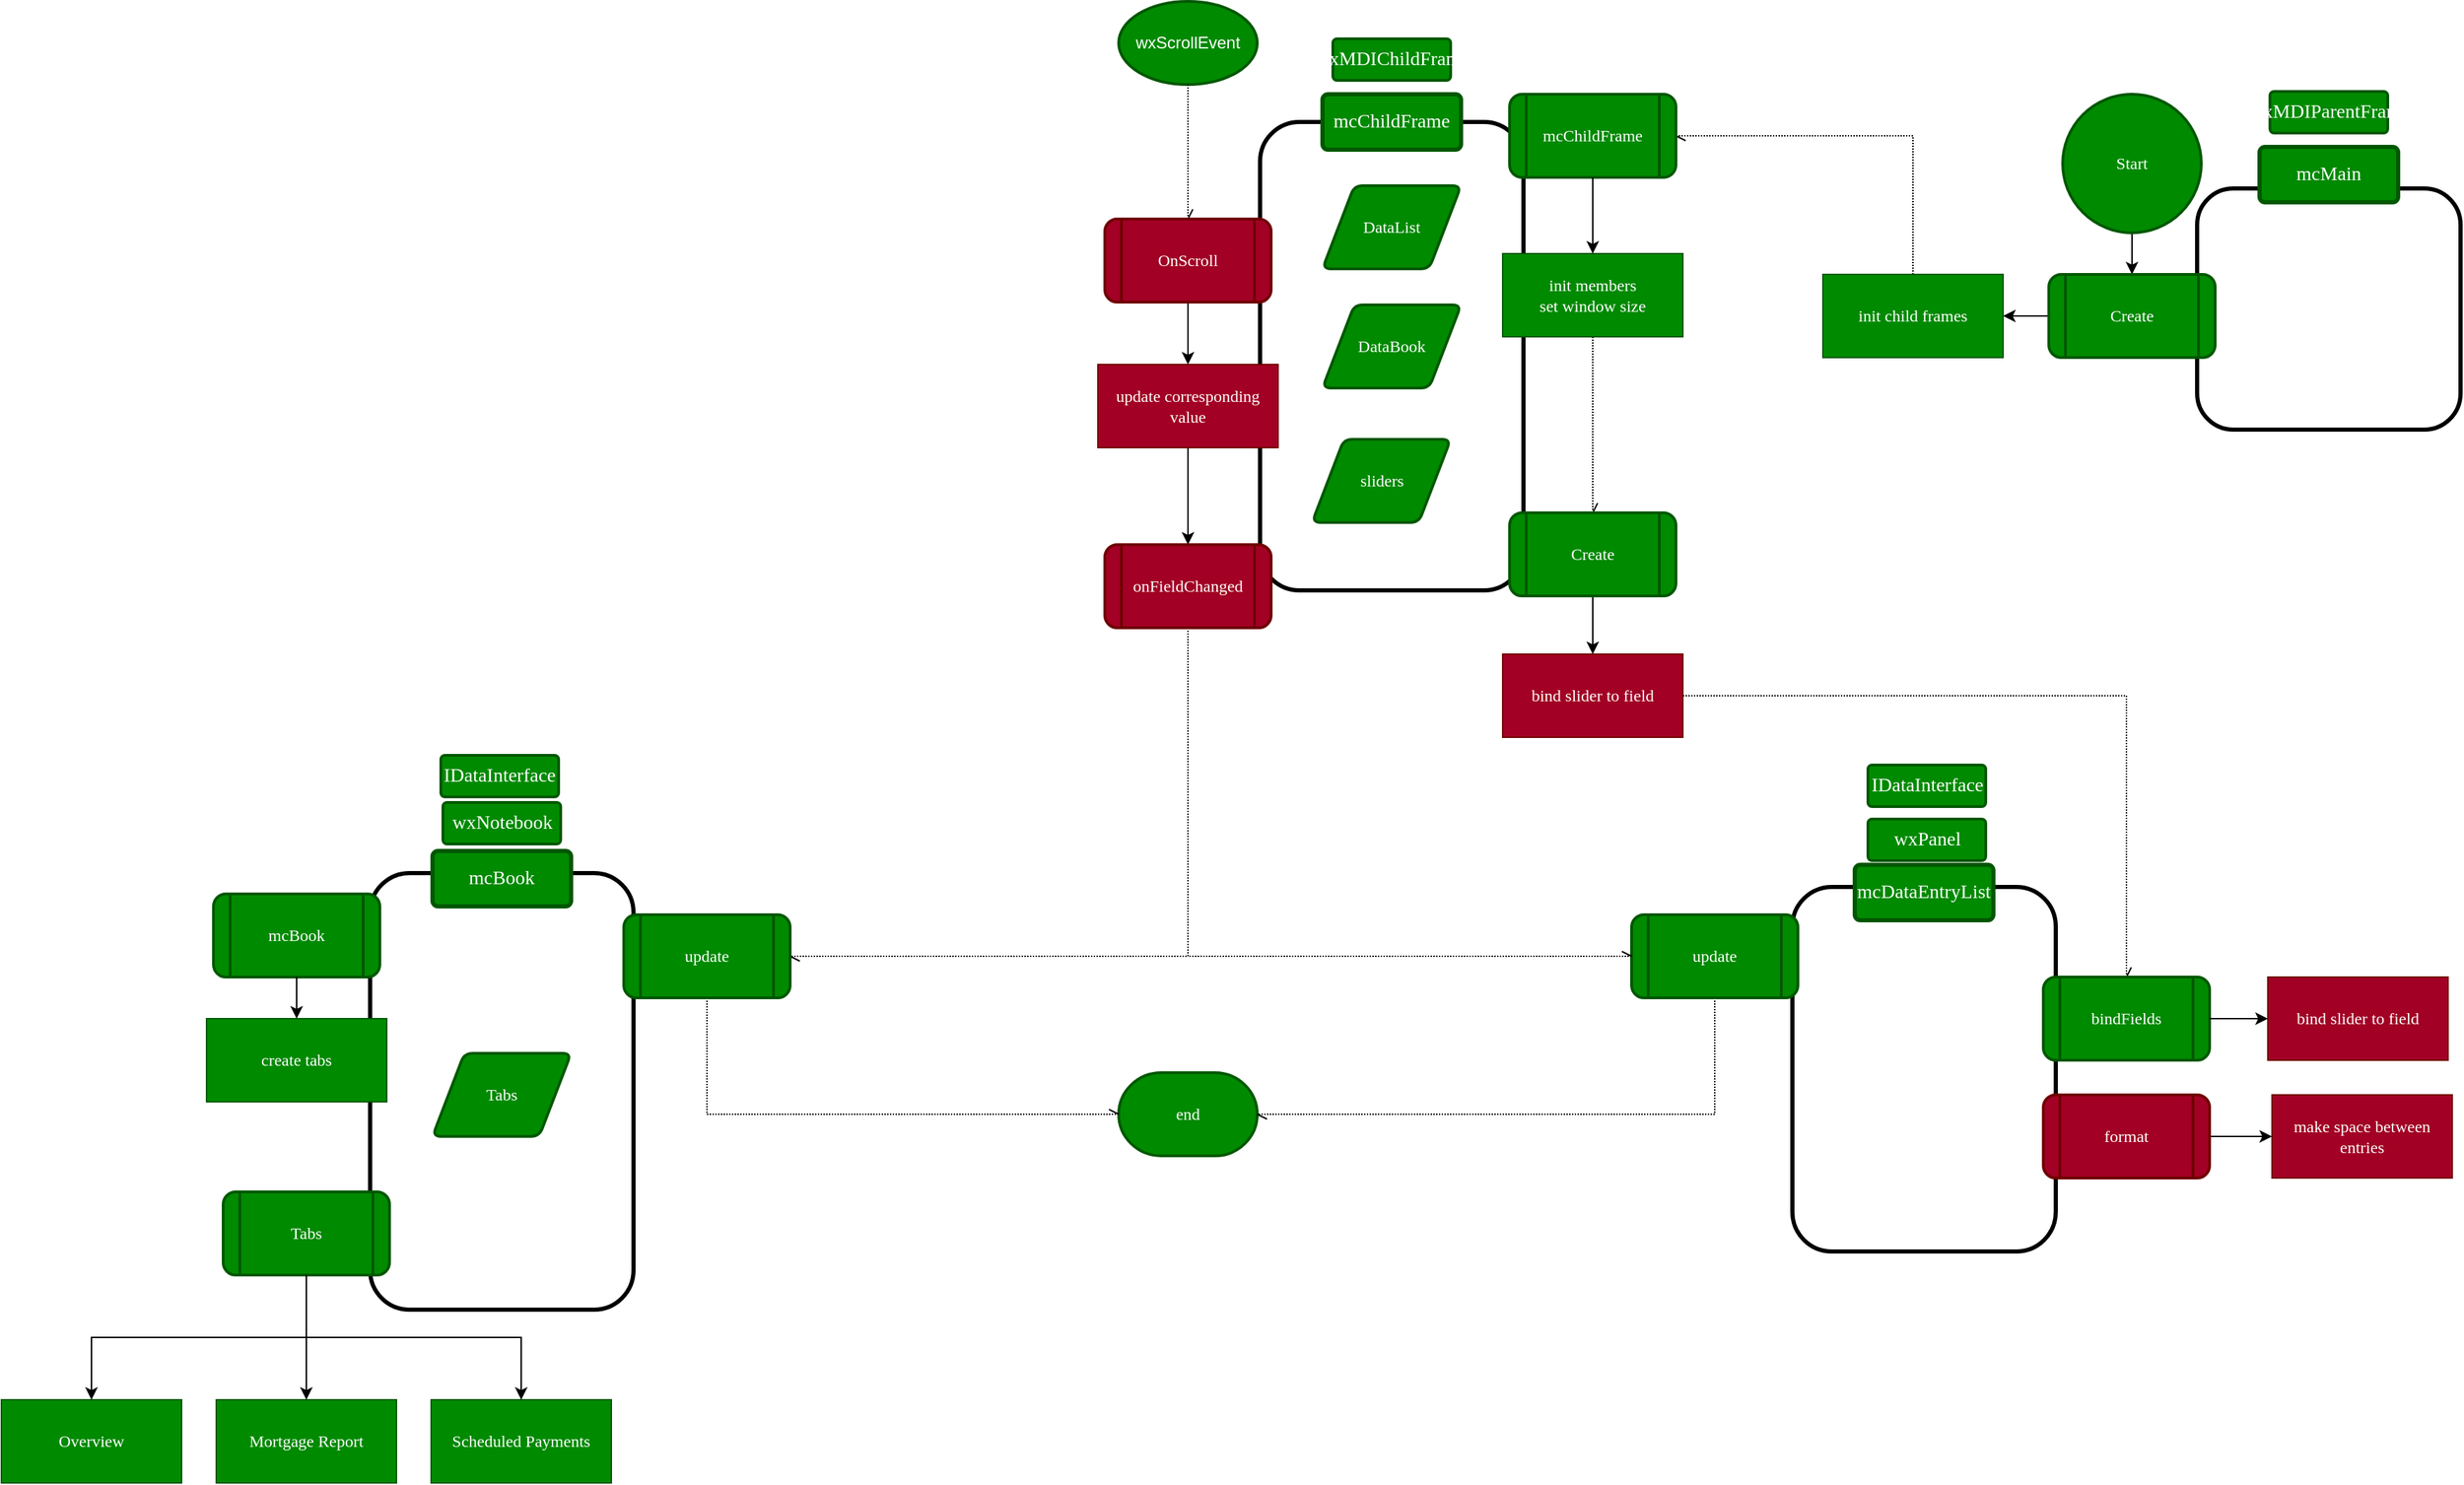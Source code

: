 <mxfile version="16.5.1" type="device"><diagram id="4u5bkuqh8i6XdxuR7M9z" name="Page-1"><mxGraphModel dx="1818" dy="2370" grid="0" gridSize="10" guides="1" tooltips="1" connect="1" arrows="1" fold="1" page="0" pageScale="1" pageWidth="850" pageHeight="1100" math="0" shadow="0"><root><mxCell id="0"/><mxCell id="1" parent="0"/><mxCell id="DVsYa9VIIIL7xR5zk5o7-2" value="" style="rounded=1;whiteSpace=wrap;html=1;fillColor=none;strokeWidth=3;fontFamily=SF Mono;fontColor=#000000;" parent="1" vertex="1"><mxGeometry x="1072" y="-1287" width="190" height="174" as="geometry"/></mxCell><mxCell id="X1DMV10AqTJ7OHhnycsb-26" value="" style="edgeStyle=orthogonalEdgeStyle;rounded=0;orthogonalLoop=1;jettySize=auto;html=1;" edge="1" parent="1" source="HCgGVhxVDAZrNAhKXv1q-1" target="DVsYa9VIIIL7xR5zk5o7-32"><mxGeometry relative="1" as="geometry"/></mxCell><mxCell id="HCgGVhxVDAZrNAhKXv1q-1" value="&lt;font style=&quot;font-size: 12px&quot;&gt;Start&lt;/font&gt;" style="strokeWidth=2;html=1;shape=mxgraph.flowchart.start_2;whiteSpace=wrap;fillColor=#008a00;strokeColor=#005700;fontFamily=SF Mono;fontColor=#ffffff;" parent="1" vertex="1"><mxGeometry x="975" y="-1355" width="100" height="100" as="geometry"/></mxCell><mxCell id="DVsYa9VIIIL7xR5zk5o7-3" value="&lt;font style=&quot;font-size: 14px&quot;&gt;mcMain&lt;/font&gt;" style="rounded=1;arcSize=10;whiteSpace=wrap;html=1;align=center;fillColor=#008a00;strokeColor=#005700;fontFamily=SF Mono;strokeWidth=3;fontColor=#ffffff;" parent="1" vertex="1"><mxGeometry x="1117" y="-1317" width="100" height="40" as="geometry"/></mxCell><mxCell id="DVsYa9VIIIL7xR5zk5o7-4" value="&lt;font style=&quot;font-size: 14px&quot;&gt;wxMDIParentFrame&lt;br&gt;&lt;/font&gt;" style="rounded=1;arcSize=10;whiteSpace=wrap;html=1;align=center;fillColor=#008a00;strokeColor=#005700;fontFamily=SF Mono;strokeWidth=2;shadow=0;glass=0;sketch=0;perimeterSpacing=0;fontColor=#ffffff;" parent="1" vertex="1"><mxGeometry x="1124.5" y="-1357" width="85" height="30" as="geometry"/></mxCell><mxCell id="DVsYa9VIIIL7xR5zk5o7-15" value="sliders" style="shape=parallelogram;html=1;strokeWidth=2;perimeter=parallelogramPerimeter;whiteSpace=wrap;rounded=1;arcSize=12;size=0.23;fontFamily=SF Mono;fillColor=#008a00;strokeColor=#005700;fontColor=#ffffff;" parent="1" vertex="1"><mxGeometry x="433.5" y="-1106" width="100" height="60" as="geometry"/></mxCell><mxCell id="X1DMV10AqTJ7OHhnycsb-24" value="" style="edgeStyle=orthogonalEdgeStyle;rounded=0;orthogonalLoop=1;jettySize=auto;html=1;" edge="1" parent="1" source="DVsYa9VIIIL7xR5zk5o7-32" target="DVsYa9VIIIL7xR5zk5o7-33"><mxGeometry relative="1" as="geometry"/></mxCell><mxCell id="DVsYa9VIIIL7xR5zk5o7-32" value="Create" style="shape=process;whiteSpace=wrap;html=1;backgroundOutline=1;fillColor=#008a00;strokeColor=#005700;rounded=1;fontFamily=SF Mono;strokeWidth=2;fontColor=#ffffff;" parent="1" vertex="1"><mxGeometry x="965" y="-1225" width="120" height="60" as="geometry"/></mxCell><mxCell id="X1DMV10AqTJ7OHhnycsb-25" style="edgeStyle=orthogonalEdgeStyle;rounded=0;orthogonalLoop=1;jettySize=auto;html=1;exitX=0.5;exitY=0;exitDx=0;exitDy=0;entryX=1;entryY=0.5;entryDx=0;entryDy=0;dashed=1;dashPattern=1 1;endArrow=openAsync;endFill=0;" edge="1" parent="1" source="DVsYa9VIIIL7xR5zk5o7-33" target="RDN9uDtNlZHKZ3omx-Ex-5"><mxGeometry relative="1" as="geometry"/></mxCell><mxCell id="DVsYa9VIIIL7xR5zk5o7-33" value="init child frames" style="rounded=0;whiteSpace=wrap;html=1;fontFamily=SF Mono;fillColor=#008a00;strokeColor=#005700;fontColor=#ffffff;" parent="1" vertex="1"><mxGeometry x="802" y="-1225" width="130" height="60" as="geometry"/></mxCell><mxCell id="DVsYa9VIIIL7xR5zk5o7-43" style="edgeStyle=orthogonalEdgeStyle;rounded=0;orthogonalLoop=1;jettySize=auto;html=1;exitX=1;exitY=0.5;exitDx=0;exitDy=0;entryX=0.5;entryY=0;entryDx=0;entryDy=0;dashed=1;dashPattern=1 1;endArrow=openAsync;endFill=0;" parent="1" source="DVsYa9VIIIL7xR5zk5o7-37" target="C-Ul6Up5_YDBu0jRm8IG-15" edge="1"><mxGeometry relative="1" as="geometry"/></mxCell><mxCell id="DVsYa9VIIIL7xR5zk5o7-37" value="bind slider to field" style="rounded=0;whiteSpace=wrap;html=1;fontFamily=SF Mono;fillColor=#a20025;strokeColor=#6F0000;fontColor=#ffffff;" parent="1" vertex="1"><mxGeometry x="571" y="-951" width="130" height="60" as="geometry"/></mxCell><mxCell id="HCgGVhxVDAZrNAhKXv1q-10" value="&lt;font face=&quot;SF Mono&quot;&gt;end&lt;/font&gt;" style="strokeWidth=2;html=1;shape=mxgraph.flowchart.terminator;whiteSpace=wrap;fillColor=#008a00;strokeColor=#005700;fontColor=#ffffff;" parent="1" vertex="1"><mxGeometry x="294" y="-649" width="100" height="60" as="geometry"/></mxCell><mxCell id="C-Ul6Up5_YDBu0jRm8IG-2" value="&lt;font style=&quot;font-size: 14px&quot;&gt;wxPanel&lt;br&gt;&lt;/font&gt;" style="rounded=1;arcSize=10;whiteSpace=wrap;html=1;align=center;fontFamily=SF Mono;strokeWidth=2;shadow=0;glass=0;sketch=0;perimeterSpacing=0;fillColor=#008a00;strokeColor=#005700;fontColor=#ffffff;" parent="1" vertex="1"><mxGeometry x="834.5" y="-832" width="85" height="30" as="geometry"/></mxCell><mxCell id="C-Ul6Up5_YDBu0jRm8IG-4" value="" style="rounded=1;whiteSpace=wrap;html=1;fillColor=none;strokeWidth=3;fontFamily=SF Mono;fontColor=#000000;" parent="1" vertex="1"><mxGeometry x="780" y="-783" width="190" height="263" as="geometry"/></mxCell><mxCell id="C-Ul6Up5_YDBu0jRm8IG-5" value="&lt;font style=&quot;font-size: 14px&quot;&gt;mcDataEntryList&lt;/font&gt;" style="rounded=1;arcSize=10;whiteSpace=wrap;html=1;align=center;fillColor=#008a00;strokeColor=#005700;fontFamily=SF Mono;strokeWidth=3;fontColor=#ffffff;" parent="1" vertex="1"><mxGeometry x="825" y="-799" width="100" height="40" as="geometry"/></mxCell><mxCell id="C-Ul6Up5_YDBu0jRm8IG-15" value="bindFields" style="shape=process;whiteSpace=wrap;html=1;backgroundOutline=1;rounded=1;fontFamily=SF Mono;strokeWidth=2;fillColor=#008a00;fontColor=#ffffff;strokeColor=#005700;" parent="1" vertex="1"><mxGeometry x="961" y="-718" width="120" height="60" as="geometry"/></mxCell><mxCell id="DVsYa9VIIIL7xR5zk5o7-20" value="&lt;font style=&quot;font-size: 12px&quot;&gt;bind slider to field&lt;/font&gt;&lt;span style=&quot;font-size: 11px&quot;&gt;&lt;br&gt;&lt;/span&gt;" style="rounded=0;whiteSpace=wrap;html=1;fillColor=#a20025;strokeColor=#6F0000;fontFamily=SF Mono;fontColor=#ffffff;" parent="1" vertex="1"><mxGeometry x="1123" y="-718" width="130" height="60" as="geometry"/></mxCell><mxCell id="DVsYa9VIIIL7xR5zk5o7-21" value="" style="edgeStyle=orthogonalEdgeStyle;rounded=0;orthogonalLoop=1;jettySize=auto;html=1;" parent="1" source="C-Ul6Up5_YDBu0jRm8IG-15" target="DVsYa9VIIIL7xR5zk5o7-20" edge="1"><mxGeometry relative="1" as="geometry"/></mxCell><mxCell id="DVsYa9VIIIL7xR5zk5o7-42" value="" style="edgeStyle=orthogonalEdgeStyle;rounded=0;orthogonalLoop=1;jettySize=auto;html=1;" parent="1" source="DVsYa9VIIIL7xR5zk5o7-40" target="DVsYa9VIIIL7xR5zk5o7-41" edge="1"><mxGeometry relative="1" as="geometry"/></mxCell><mxCell id="DVsYa9VIIIL7xR5zk5o7-40" value="format" style="shape=process;whiteSpace=wrap;html=1;backgroundOutline=1;rounded=1;fontFamily=SF Mono;strokeWidth=2;fillColor=#a20025;fontColor=#ffffff;strokeColor=#6F0000;" parent="1" vertex="1"><mxGeometry x="961" y="-633" width="120" height="60" as="geometry"/></mxCell><mxCell id="DVsYa9VIIIL7xR5zk5o7-41" value="make space between entries" style="rounded=0;whiteSpace=wrap;html=1;fontFamily=SF Mono;fillColor=#a20025;strokeColor=#6F0000;fontColor=#ffffff;" parent="1" vertex="1"><mxGeometry x="1126" y="-633" width="130" height="60" as="geometry"/></mxCell><mxCell id="C-Ul6Up5_YDBu0jRm8IG-3" value="wxScrollEvent" style="strokeWidth=2;html=1;shape=mxgraph.flowchart.start_1;whiteSpace=wrap;fillColor=#008a00;strokeColor=#005700;fontColor=#ffffff;" parent="1" vertex="1"><mxGeometry x="294" y="-1422" width="100" height="60" as="geometry"/></mxCell><mxCell id="C-Ul6Up5_YDBu0jRm8IG-7" value="" style="edgeStyle=orthogonalEdgeStyle;rounded=0;orthogonalLoop=1;jettySize=auto;html=1;dashed=1;dashPattern=1 1;endArrow=openAsync;endFill=0;" parent="1" source="C-Ul6Up5_YDBu0jRm8IG-3" target="C-Ul6Up5_YDBu0jRm8IG-6" edge="1"><mxGeometry relative="1" as="geometry"/></mxCell><mxCell id="X1DMV10AqTJ7OHhnycsb-34" style="edgeStyle=orthogonalEdgeStyle;rounded=0;orthogonalLoop=1;jettySize=auto;html=1;exitX=0.5;exitY=1;exitDx=0;exitDy=0;entryX=1;entryY=0.5;entryDx=0;entryDy=0;entryPerimeter=0;dashed=1;dashPattern=1 1;endArrow=openAsync;endFill=0;" edge="1" parent="1" source="X1DMV10AqTJ7OHhnycsb-17" target="HCgGVhxVDAZrNAhKXv1q-10"><mxGeometry relative="1" as="geometry"/></mxCell><mxCell id="X1DMV10AqTJ7OHhnycsb-17" value="update" style="shape=process;whiteSpace=wrap;html=1;backgroundOutline=1;fillColor=#008a00;strokeColor=#005700;rounded=1;fontFamily=SF Mono;strokeWidth=2;fontColor=#ffffff;" vertex="1" parent="1"><mxGeometry x="664" y="-763" width="120" height="60" as="geometry"/></mxCell><mxCell id="X1DMV10AqTJ7OHhnycsb-19" value="&lt;font style=&quot;font-size: 14px&quot;&gt;IDataInterface&lt;br&gt;&lt;/font&gt;" style="rounded=1;arcSize=10;whiteSpace=wrap;html=1;align=center;fontFamily=SF Mono;strokeWidth=2;shadow=0;glass=0;sketch=0;perimeterSpacing=0;fillColor=#008a00;strokeColor=#005700;fontColor=#ffffff;" vertex="1" parent="1"><mxGeometry x="834.5" y="-871" width="85" height="30" as="geometry"/></mxCell><mxCell id="RDN9uDtNlZHKZ3omx-Ex-2" value="&lt;font style=&quot;font-size: 14px&quot;&gt;wxMDIChildFrame&lt;br&gt;&lt;/font&gt;" style="rounded=1;arcSize=10;whiteSpace=wrap;html=1;align=center;fontFamily=SF Mono;strokeWidth=2;shadow=0;glass=0;sketch=0;perimeterSpacing=0;fillColor=#008a00;strokeColor=#005700;fontColor=#ffffff;" parent="1" vertex="1"><mxGeometry x="448.5" y="-1395" width="85" height="30" as="geometry"/></mxCell><mxCell id="RDN9uDtNlZHKZ3omx-Ex-3" value="" style="rounded=1;whiteSpace=wrap;html=1;fillColor=none;strokeWidth=3;fontFamily=SF Mono;fontColor=#000000;" parent="1" vertex="1"><mxGeometry x="396" y="-1335" width="190" height="338" as="geometry"/></mxCell><mxCell id="X1DMV10AqTJ7OHhnycsb-36" style="edgeStyle=orthogonalEdgeStyle;rounded=0;orthogonalLoop=1;jettySize=auto;html=1;exitX=0.5;exitY=1;exitDx=0;exitDy=0;entryX=0.5;entryY=0;entryDx=0;entryDy=0;dashed=1;dashPattern=1 1;endArrow=openAsync;endFill=0;" edge="1" parent="1" source="RDN9uDtNlZHKZ3omx-Ex-4" target="X1DMV10AqTJ7OHhnycsb-27"><mxGeometry relative="1" as="geometry"/></mxCell><mxCell id="RDN9uDtNlZHKZ3omx-Ex-4" value="&lt;font style=&quot;font-size: 12px&quot;&gt;init members&lt;br&gt;set window size&lt;br&gt;&lt;/font&gt;" style="rounded=0;whiteSpace=wrap;html=1;fillColor=#008a00;strokeColor=#005700;fontFamily=SF Mono;fontColor=#ffffff;" parent="1" vertex="1"><mxGeometry x="571" y="-1240" width="130" height="60" as="geometry"/></mxCell><mxCell id="RDN9uDtNlZHKZ3omx-Ex-5" value="mcChildFrame" style="shape=process;whiteSpace=wrap;html=1;backgroundOutline=1;fillColor=#008a00;strokeColor=#005700;rounded=1;fontFamily=SF Mono;strokeWidth=2;fontColor=#ffffff;" parent="1" vertex="1"><mxGeometry x="576" y="-1355" width="120" height="60" as="geometry"/></mxCell><mxCell id="RDN9uDtNlZHKZ3omx-Ex-6" style="edgeStyle=orthogonalEdgeStyle;rounded=0;orthogonalLoop=1;jettySize=auto;html=1;exitX=0.5;exitY=1;exitDx=0;exitDy=0;entryX=0.5;entryY=0;entryDx=0;entryDy=0;fontColor=#000000;" parent="1" source="RDN9uDtNlZHKZ3omx-Ex-5" target="RDN9uDtNlZHKZ3omx-Ex-4" edge="1"><mxGeometry relative="1" as="geometry"/></mxCell><mxCell id="RDN9uDtNlZHKZ3omx-Ex-7" value="&lt;font style=&quot;font-size: 14px&quot;&gt;mcChildFrame&lt;/font&gt;" style="rounded=1;arcSize=10;whiteSpace=wrap;html=1;align=center;fillColor=#008a00;strokeColor=#005700;fontFamily=SF Mono;strokeWidth=3;fontColor=#ffffff;" parent="1" vertex="1"><mxGeometry x="441" y="-1355" width="100" height="40" as="geometry"/></mxCell><mxCell id="DVsYa9VIIIL7xR5zk5o7-45" value="DataList" style="shape=parallelogram;html=1;strokeWidth=2;perimeter=parallelogramPerimeter;whiteSpace=wrap;rounded=1;arcSize=12;size=0.23;fontFamily=SF Mono;fillColor=#008a00;strokeColor=#005700;fontColor=#ffffff;" parent="1" vertex="1"><mxGeometry x="441" y="-1289" width="100" height="60" as="geometry"/></mxCell><mxCell id="DVsYa9VIIIL7xR5zk5o7-46" value="DataBook" style="shape=parallelogram;html=1;strokeWidth=2;perimeter=parallelogramPerimeter;whiteSpace=wrap;rounded=1;arcSize=12;size=0.23;fontFamily=SF Mono;fillColor=#008a00;strokeColor=#005700;fontColor=#ffffff;" parent="1" vertex="1"><mxGeometry x="441" y="-1203" width="100" height="60" as="geometry"/></mxCell><mxCell id="X1DMV10AqTJ7OHhnycsb-30" style="edgeStyle=orthogonalEdgeStyle;rounded=0;orthogonalLoop=1;jettySize=auto;html=1;exitX=0.5;exitY=1;exitDx=0;exitDy=0;entryX=1;entryY=0.5;entryDx=0;entryDy=0;dashed=1;dashPattern=1 1;endArrow=openAsync;endFill=0;" edge="1" parent="1" source="X1DMV10AqTJ7OHhnycsb-21" target="X1DMV10AqTJ7OHhnycsb-13"><mxGeometry relative="1" as="geometry"><Array as="points"><mxPoint x="344" y="-733"/><mxPoint x="287" y="-733"/></Array></mxGeometry></mxCell><mxCell id="X1DMV10AqTJ7OHhnycsb-31" style="edgeStyle=orthogonalEdgeStyle;rounded=0;orthogonalLoop=1;jettySize=auto;html=1;exitX=0.5;exitY=1;exitDx=0;exitDy=0;entryX=0;entryY=0.5;entryDx=0;entryDy=0;dashed=1;dashPattern=1 1;endArrow=openAsync;endFill=0;" edge="1" parent="1" source="X1DMV10AqTJ7OHhnycsb-21" target="X1DMV10AqTJ7OHhnycsb-17"><mxGeometry relative="1" as="geometry"/></mxCell><mxCell id="X1DMV10AqTJ7OHhnycsb-28" value="" style="edgeStyle=orthogonalEdgeStyle;rounded=0;orthogonalLoop=1;jettySize=auto;html=1;" edge="1" parent="1" source="X1DMV10AqTJ7OHhnycsb-27" target="DVsYa9VIIIL7xR5zk5o7-37"><mxGeometry relative="1" as="geometry"/></mxCell><mxCell id="X1DMV10AqTJ7OHhnycsb-27" value="Create" style="shape=process;whiteSpace=wrap;html=1;backgroundOutline=1;fillColor=#008a00;strokeColor=#005700;rounded=1;fontFamily=SF Mono;strokeWidth=2;fontColor=#ffffff;" vertex="1" parent="1"><mxGeometry x="576" y="-1053" width="120" height="60" as="geometry"/></mxCell><mxCell id="X1DMV10AqTJ7OHhnycsb-33" style="edgeStyle=orthogonalEdgeStyle;rounded=0;orthogonalLoop=1;jettySize=auto;html=1;exitX=0.5;exitY=1;exitDx=0;exitDy=0;entryX=0;entryY=0.5;entryDx=0;entryDy=0;entryPerimeter=0;dashed=1;dashPattern=1 1;endArrow=openAsync;endFill=0;" edge="1" parent="1" source="X1DMV10AqTJ7OHhnycsb-13" target="HCgGVhxVDAZrNAhKXv1q-10"><mxGeometry relative="1" as="geometry"/></mxCell><mxCell id="X1DMV10AqTJ7OHhnycsb-35" value="" style="group" vertex="1" connectable="0" parent="1"><mxGeometry x="-512" y="-878" width="569" height="525" as="geometry"/></mxCell><mxCell id="X1DMV10AqTJ7OHhnycsb-1" value="" style="group" vertex="1" connectable="0" parent="X1DMV10AqTJ7OHhnycsb-35"><mxGeometry y="34" width="569" height="491" as="geometry"/></mxCell><mxCell id="X1DMV10AqTJ7OHhnycsb-2" value="" style="rounded=1;whiteSpace=wrap;html=1;fillColor=none;strokeWidth=3;fontFamily=SF Mono;fontColor=#000000;" vertex="1" parent="X1DMV10AqTJ7OHhnycsb-1"><mxGeometry x="266" y="51" width="190" height="315" as="geometry"/></mxCell><mxCell id="X1DMV10AqTJ7OHhnycsb-3" value="&lt;font style=&quot;font-size: 14px&quot;&gt;mcBook&lt;/font&gt;" style="rounded=1;arcSize=10;whiteSpace=wrap;html=1;align=center;fillColor=#008a00;strokeColor=#005700;fontFamily=SF Mono;strokeWidth=3;fontColor=#ffffff;" vertex="1" parent="X1DMV10AqTJ7OHhnycsb-1"><mxGeometry x="311" y="35" width="100" height="40" as="geometry"/></mxCell><mxCell id="X1DMV10AqTJ7OHhnycsb-4" value="&lt;font style=&quot;font-size: 14px&quot;&gt;wxNotebook&lt;br&gt;&lt;/font&gt;" style="rounded=1;arcSize=10;whiteSpace=wrap;html=1;align=center;fontFamily=SF Mono;strokeWidth=2;shadow=0;glass=0;sketch=0;perimeterSpacing=0;fillColor=#008a00;strokeColor=#005700;fontColor=#ffffff;" vertex="1" parent="X1DMV10AqTJ7OHhnycsb-1"><mxGeometry x="318.5" width="85" height="30" as="geometry"/></mxCell><mxCell id="X1DMV10AqTJ7OHhnycsb-5" value="mcBook" style="shape=process;whiteSpace=wrap;html=1;backgroundOutline=1;fillColor=#008a00;strokeColor=#005700;rounded=1;fontFamily=SF Mono;strokeWidth=2;fontColor=#ffffff;" vertex="1" parent="X1DMV10AqTJ7OHhnycsb-1"><mxGeometry x="153" y="66" width="120" height="60" as="geometry"/></mxCell><mxCell id="X1DMV10AqTJ7OHhnycsb-6" value="Tabs" style="shape=process;whiteSpace=wrap;html=1;backgroundOutline=1;rounded=1;fontFamily=SF Mono;strokeWidth=2;fillColor=#008a00;fontColor=#ffffff;strokeColor=#005700;" vertex="1" parent="X1DMV10AqTJ7OHhnycsb-1"><mxGeometry x="160" y="281" width="120" height="60" as="geometry"/></mxCell><mxCell id="X1DMV10AqTJ7OHhnycsb-7" value="&lt;font style=&quot;font-size: 12px&quot;&gt;Overview&lt;/font&gt;" style="rounded=0;whiteSpace=wrap;html=1;fontFamily=SF Mono;fillColor=#008a00;strokeColor=#005700;fontColor=#ffffff;" vertex="1" parent="X1DMV10AqTJ7OHhnycsb-1"><mxGeometry y="431" width="130" height="60" as="geometry"/></mxCell><mxCell id="X1DMV10AqTJ7OHhnycsb-8" style="edgeStyle=orthogonalEdgeStyle;rounded=0;orthogonalLoop=1;jettySize=auto;html=1;exitX=0.5;exitY=1;exitDx=0;exitDy=0;entryX=0.5;entryY=0;entryDx=0;entryDy=0;endArrow=classic;endFill=1;startSize=6;endSize=6;sourcePerimeterSpacing=0;targetPerimeterSpacing=0;fontColor=#000000;" edge="1" parent="X1DMV10AqTJ7OHhnycsb-1" source="X1DMV10AqTJ7OHhnycsb-6" target="X1DMV10AqTJ7OHhnycsb-7"><mxGeometry relative="1" as="geometry"/></mxCell><mxCell id="X1DMV10AqTJ7OHhnycsb-9" value="&lt;font style=&quot;font-size: 12px&quot;&gt;Mortgage Report&lt;/font&gt;" style="rounded=0;whiteSpace=wrap;html=1;fontFamily=SF Mono;fillColor=#008a00;strokeColor=#005700;fontColor=#ffffff;" vertex="1" parent="X1DMV10AqTJ7OHhnycsb-1"><mxGeometry x="155" y="431" width="130" height="60" as="geometry"/></mxCell><mxCell id="X1DMV10AqTJ7OHhnycsb-10" style="edgeStyle=orthogonalEdgeStyle;rounded=0;orthogonalLoop=1;jettySize=auto;html=1;exitX=0.5;exitY=1;exitDx=0;exitDy=0;entryX=0.5;entryY=0;entryDx=0;entryDy=0;fontColor=#000000;" edge="1" parent="X1DMV10AqTJ7OHhnycsb-1" source="X1DMV10AqTJ7OHhnycsb-6" target="X1DMV10AqTJ7OHhnycsb-9"><mxGeometry relative="1" as="geometry"><mxPoint x="220" y="471" as="targetPoint"/></mxGeometry></mxCell><mxCell id="X1DMV10AqTJ7OHhnycsb-11" value="&lt;font style=&quot;font-size: 12px&quot;&gt;Scheduled Payments&lt;/font&gt;" style="rounded=0;whiteSpace=wrap;html=1;fontFamily=SF Mono;fillColor=#008a00;strokeColor=#005700;fontColor=#ffffff;" vertex="1" parent="X1DMV10AqTJ7OHhnycsb-1"><mxGeometry x="310" y="431" width="130" height="60" as="geometry"/></mxCell><mxCell id="X1DMV10AqTJ7OHhnycsb-12" style="edgeStyle=orthogonalEdgeStyle;rounded=0;orthogonalLoop=1;jettySize=auto;html=1;exitX=0.5;exitY=1;exitDx=0;exitDy=0;entryX=0.5;entryY=0;entryDx=0;entryDy=0;endArrow=classic;endFill=1;startSize=6;endSize=6;sourcePerimeterSpacing=0;targetPerimeterSpacing=0;fontColor=#000000;" edge="1" parent="X1DMV10AqTJ7OHhnycsb-1" source="X1DMV10AqTJ7OHhnycsb-6" target="X1DMV10AqTJ7OHhnycsb-11"><mxGeometry relative="1" as="geometry"/></mxCell><mxCell id="X1DMV10AqTJ7OHhnycsb-13" value="update" style="shape=process;whiteSpace=wrap;html=1;backgroundOutline=1;fillColor=#008a00;strokeColor=#005700;rounded=1;fontFamily=SF Mono;strokeWidth=2;fontColor=#ffffff;" vertex="1" parent="X1DMV10AqTJ7OHhnycsb-1"><mxGeometry x="449" y="81" width="120" height="60" as="geometry"/></mxCell><mxCell id="X1DMV10AqTJ7OHhnycsb-14" value="&lt;font style=&quot;font-size: 12px&quot;&gt;create tabs&lt;br&gt;&lt;/font&gt;" style="rounded=0;whiteSpace=wrap;html=1;fillColor=#008a00;strokeColor=#005700;fontFamily=SF Mono;fontColor=#ffffff;" vertex="1" parent="X1DMV10AqTJ7OHhnycsb-1"><mxGeometry x="148" y="156" width="130" height="60" as="geometry"/></mxCell><mxCell id="X1DMV10AqTJ7OHhnycsb-15" value="" style="edgeStyle=orthogonalEdgeStyle;rounded=0;orthogonalLoop=1;jettySize=auto;html=1;" edge="1" parent="X1DMV10AqTJ7OHhnycsb-1" source="X1DMV10AqTJ7OHhnycsb-5" target="X1DMV10AqTJ7OHhnycsb-14"><mxGeometry relative="1" as="geometry"/></mxCell><mxCell id="X1DMV10AqTJ7OHhnycsb-16" value="Tabs" style="shape=parallelogram;html=1;strokeWidth=2;perimeter=parallelogramPerimeter;whiteSpace=wrap;rounded=1;arcSize=12;size=0.23;fontFamily=SF Mono;fillColor=#008a00;strokeColor=#005700;fontColor=#ffffff;" vertex="1" parent="X1DMV10AqTJ7OHhnycsb-1"><mxGeometry x="311" y="181" width="100" height="60" as="geometry"/></mxCell><mxCell id="X1DMV10AqTJ7OHhnycsb-18" value="&lt;font style=&quot;font-size: 14px&quot;&gt;IDataInterface&lt;br&gt;&lt;/font&gt;" style="rounded=1;arcSize=10;whiteSpace=wrap;html=1;align=center;fontFamily=SF Mono;strokeWidth=2;shadow=0;glass=0;sketch=0;perimeterSpacing=0;fillColor=#008a00;strokeColor=#005700;fontColor=#ffffff;" vertex="1" parent="X1DMV10AqTJ7OHhnycsb-35"><mxGeometry x="317" width="85" height="30" as="geometry"/></mxCell><mxCell id="DVsYa9VIIIL7xR5zk5o7-19" value="" style="edgeStyle=orthogonalEdgeStyle;rounded=0;orthogonalLoop=1;jettySize=auto;html=1;" parent="1" source="C-Ul6Up5_YDBu0jRm8IG-6" target="DVsYa9VIIIL7xR5zk5o7-18" edge="1"><mxGeometry relative="1" as="geometry"/></mxCell><mxCell id="C-Ul6Up5_YDBu0jRm8IG-6" value="OnScroll" style="shape=process;whiteSpace=wrap;html=1;backgroundOutline=1;rounded=1;fontFamily=SF Mono;strokeWidth=2;fillColor=#a20025;fontColor=#ffffff;strokeColor=#6F0000;" parent="1" vertex="1"><mxGeometry x="284" y="-1265" width="120" height="60" as="geometry"/></mxCell><mxCell id="X1DMV10AqTJ7OHhnycsb-29" style="edgeStyle=orthogonalEdgeStyle;rounded=0;orthogonalLoop=1;jettySize=auto;html=1;exitX=0.5;exitY=1;exitDx=0;exitDy=0;entryX=0.5;entryY=0;entryDx=0;entryDy=0;" edge="1" parent="1" source="DVsYa9VIIIL7xR5zk5o7-18" target="X1DMV10AqTJ7OHhnycsb-21"><mxGeometry relative="1" as="geometry"/></mxCell><mxCell id="DVsYa9VIIIL7xR5zk5o7-18" value="update corresponding value" style="rounded=0;whiteSpace=wrap;html=1;fontFamily=SF Mono;fillColor=#a20025;strokeColor=#6F0000;fontColor=#ffffff;" parent="1" vertex="1"><mxGeometry x="279" y="-1160" width="130" height="60" as="geometry"/></mxCell><mxCell id="X1DMV10AqTJ7OHhnycsb-21" value="onFieldChanged" style="shape=process;whiteSpace=wrap;html=1;backgroundOutline=1;fillColor=#a20025;strokeColor=#6F0000;rounded=1;fontFamily=SF Mono;strokeWidth=2;fontColor=#ffffff;" vertex="1" parent="1"><mxGeometry x="284" y="-1030" width="120" height="60" as="geometry"/></mxCell></root></mxGraphModel></diagram></mxfile>